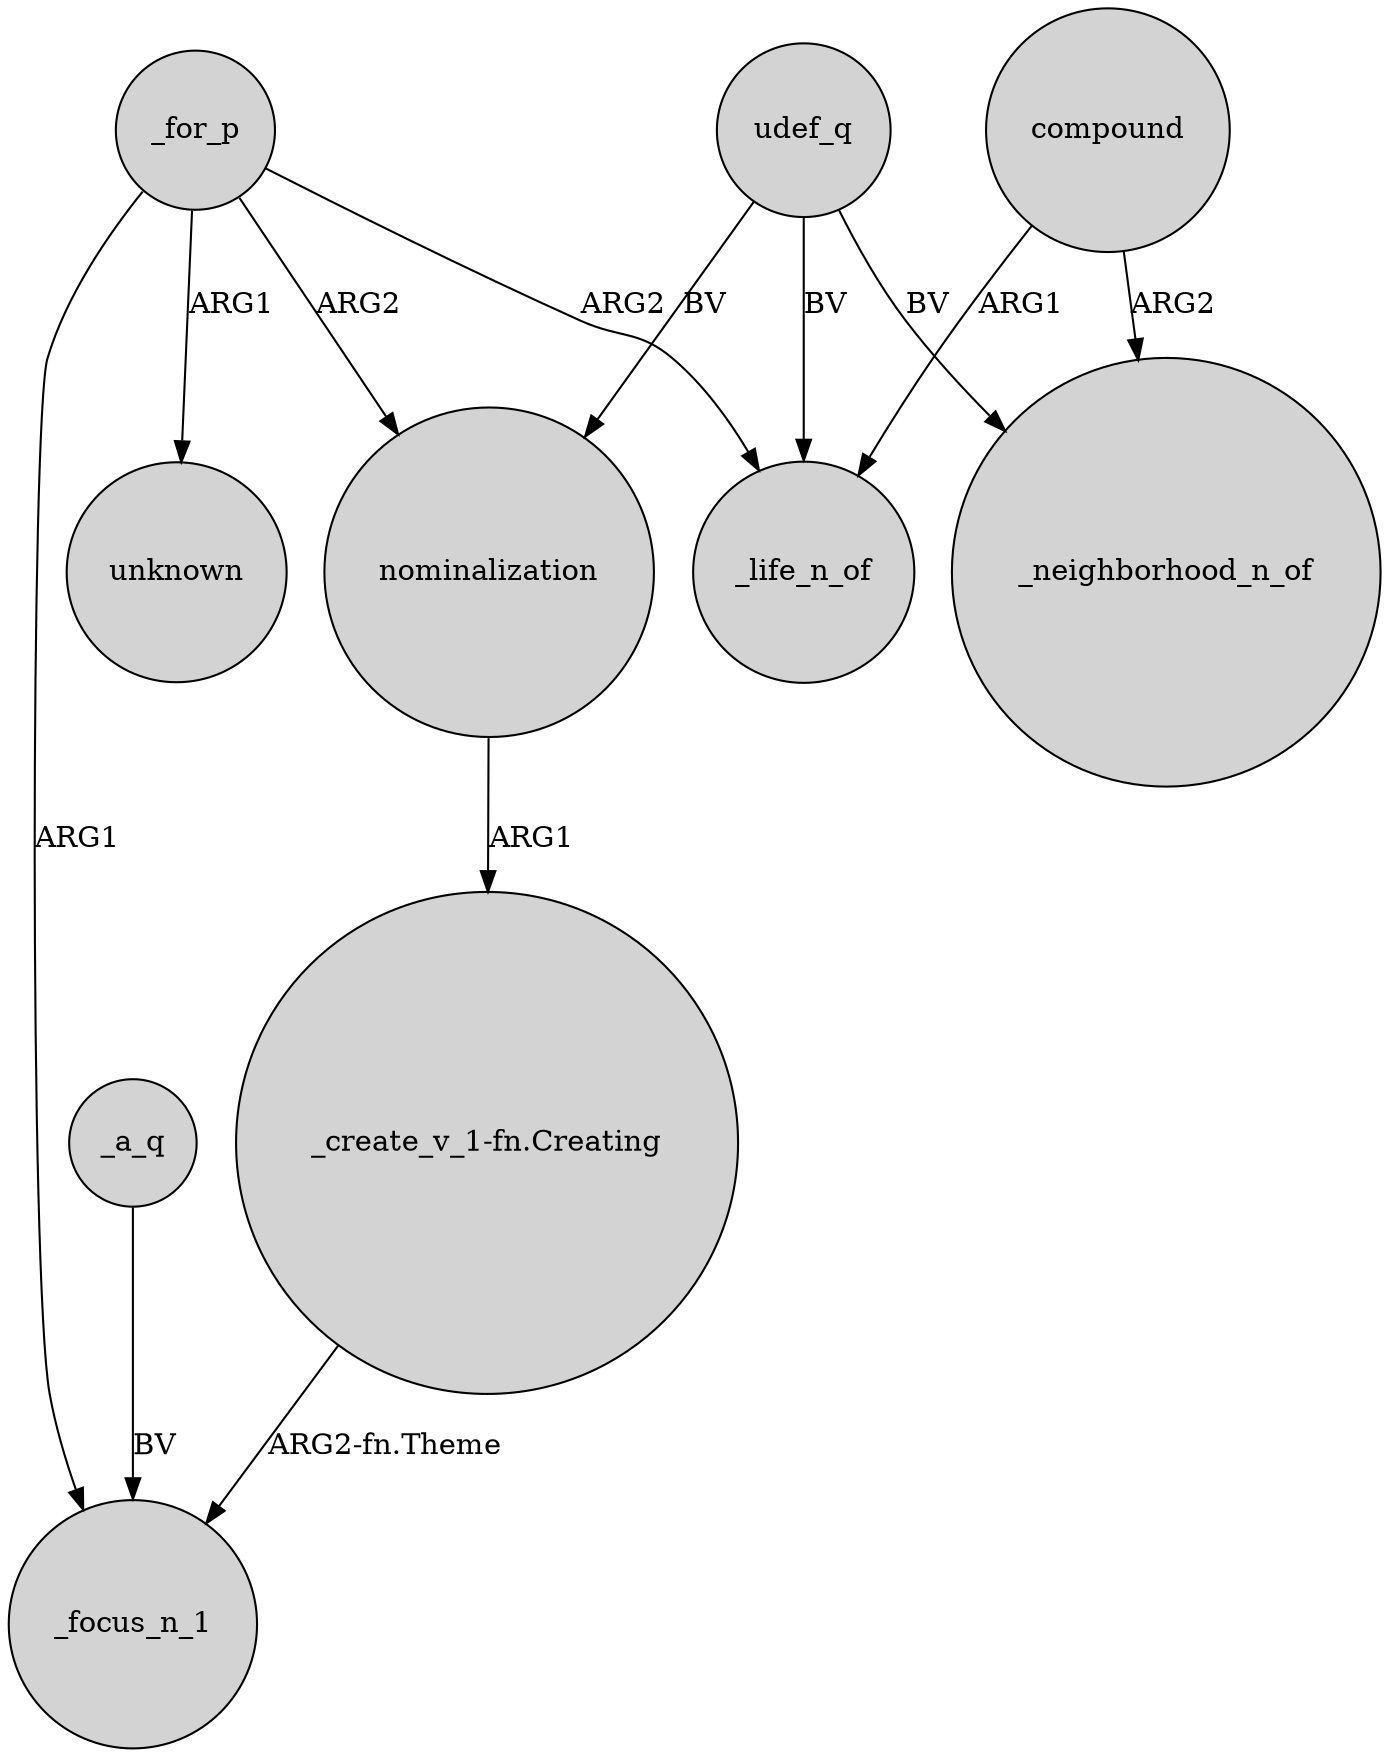 digraph {
	node [shape=circle style=filled]
	_for_p -> nominalization [label=ARG2]
	_a_q -> _focus_n_1 [label=BV]
	_for_p -> unknown [label=ARG1]
	_for_p -> _focus_n_1 [label=ARG1]
	compound -> _neighborhood_n_of [label=ARG2]
	compound -> _life_n_of [label=ARG1]
	"_create_v_1-fn.Creating" -> _focus_n_1 [label="ARG2-fn.Theme"]
	udef_q -> _neighborhood_n_of [label=BV]
	nominalization -> "_create_v_1-fn.Creating" [label=ARG1]
	udef_q -> _life_n_of [label=BV]
	udef_q -> nominalization [label=BV]
	_for_p -> _life_n_of [label=ARG2]
}
